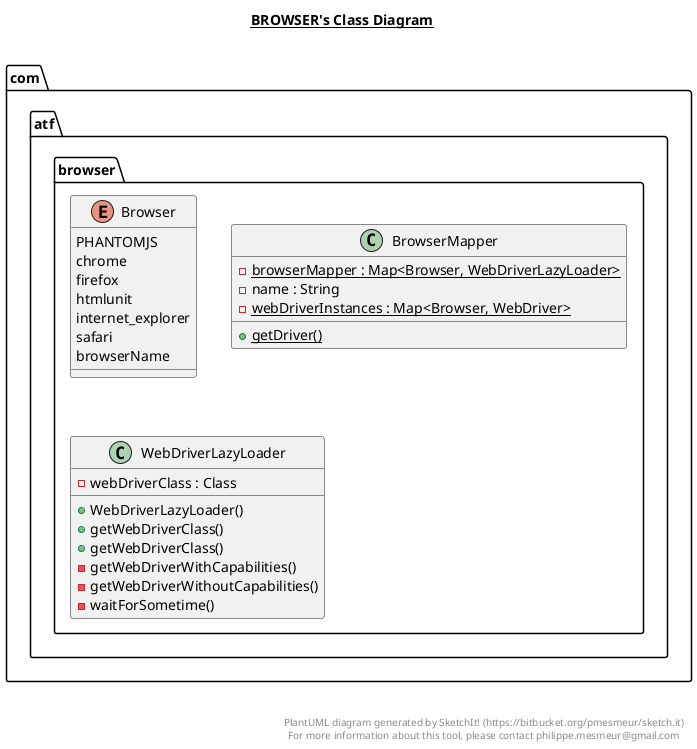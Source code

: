 @startuml

title __BROWSER's Class Diagram__\n

  namespace com.atf.browser {
    enum Browser {
      PHANTOMJS
      chrome
      firefox
      htmlunit
      internet_explorer
      safari
      browserName
    }
  }
  

  namespace com.atf.browser {
    class com.atf.browser.BrowserMapper {
        {static} - browserMapper : Map<Browser, WebDriverLazyLoader>
        - name : String
        {static} - webDriverInstances : Map<Browser, WebDriver>
        {static} + getDriver()
    }
  }
  

  namespace com.atf.browser {
    class com.atf.browser.WebDriverLazyLoader {
        - webDriverClass : Class
        + WebDriverLazyLoader()
        + getWebDriverClass()
        + getWebDriverClass()
        - getWebDriverWithCapabilities()
        - getWebDriverWithoutCapabilities()
        - waitForSometime()
    }
  }
  



right footer


PlantUML diagram generated by SketchIt! (https://bitbucket.org/pmesmeur/sketch.it)
For more information about this tool, please contact philippe.mesmeur@gmail.com
endfooter

@enduml
